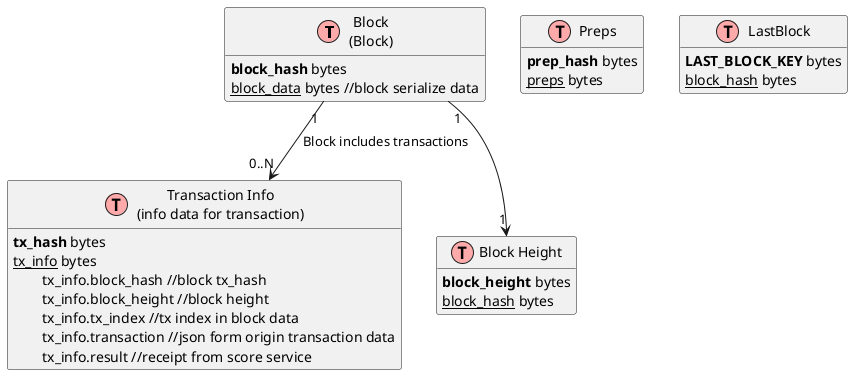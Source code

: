 @startuml block db schema
' uncomment the line below if you're using computer with a retina display
' skinparam dpi 300
!define Table(name,desc) class name as "desc" << (T,#FFAAAA) >>
' we use bold for primary key
' green color for unique
' and underscore for not_null
!define primary_key(x) <b>x</b>
!define unique(x) <color:green>x</color>
!define not_null(x) <u>x</u>
' other tags available:
' <i></i>
' <back:COLOR></color>, where color is a color name or html color code
' (#FFAACC)
' see: http://plantuml.com/classes.html#More
hide methods
hide stereotypes

' entities

Table(Block, "Block\n(Block)") {
primary_key(block_hash) bytes
not_null(block_data) bytes //block serialize data
}

Table(TxInfo, "Transaction Info\n(info data for transaction)") {
primary_key(tx_hash) bytes
not_null(tx_info) bytes
\ttx_info.block_hash //block tx_hash
\ttx_info.block_height //block height
\ttx_info.tx_index //tx index in block data
\ttx_info.transaction //json form origin transaction data
\ttx_info.result //receipt from score service
}

Table(Preps, "Preps") {
    primary_key(prep_hash) bytes
    not_null(preps) bytes
}

Table(Height, "Block Height") {
primary_key(block_height) bytes
not_null(block_hash) bytes
}

Table(LastBlock, "LastBlock") {
primary_key(LAST_BLOCK_KEY) bytes
not_null(block_hash) bytes
}

' relationships
Block "1" --> "0..N" TxInfo : "Block includes transactions"
Block "1" --> "1" Height 
'
' plantuml sample from (https://gist.github.com/QuantumGhost/0955a45383a0b6c0bc24f9654b3cb561)
'
@enduml